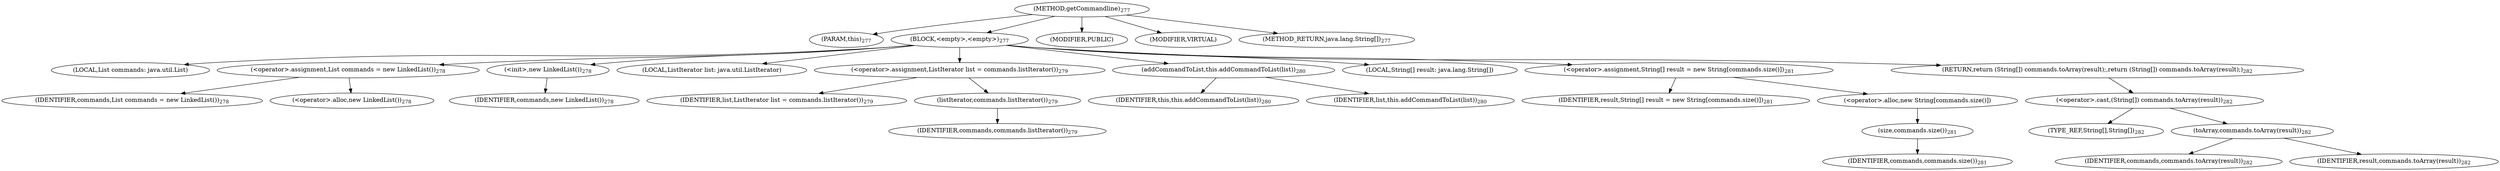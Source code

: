 digraph "getCommandline" {  
"478" [label = <(METHOD,getCommandline)<SUB>277</SUB>> ]
"48" [label = <(PARAM,this)<SUB>277</SUB>> ]
"479" [label = <(BLOCK,&lt;empty&gt;,&lt;empty&gt;)<SUB>277</SUB>> ]
"46" [label = <(LOCAL,List commands: java.util.List)> ]
"480" [label = <(&lt;operator&gt;.assignment,List commands = new LinkedList())<SUB>278</SUB>> ]
"481" [label = <(IDENTIFIER,commands,List commands = new LinkedList())<SUB>278</SUB>> ]
"482" [label = <(&lt;operator&gt;.alloc,new LinkedList())<SUB>278</SUB>> ]
"483" [label = <(&lt;init&gt;,new LinkedList())<SUB>278</SUB>> ]
"45" [label = <(IDENTIFIER,commands,new LinkedList())<SUB>278</SUB>> ]
"484" [label = <(LOCAL,ListIterator list: java.util.ListIterator)> ]
"485" [label = <(&lt;operator&gt;.assignment,ListIterator list = commands.listIterator())<SUB>279</SUB>> ]
"486" [label = <(IDENTIFIER,list,ListIterator list = commands.listIterator())<SUB>279</SUB>> ]
"487" [label = <(listIterator,commands.listIterator())<SUB>279</SUB>> ]
"488" [label = <(IDENTIFIER,commands,commands.listIterator())<SUB>279</SUB>> ]
"489" [label = <(addCommandToList,this.addCommandToList(list))<SUB>280</SUB>> ]
"47" [label = <(IDENTIFIER,this,this.addCommandToList(list))<SUB>280</SUB>> ]
"490" [label = <(IDENTIFIER,list,this.addCommandToList(list))<SUB>280</SUB>> ]
"491" [label = <(LOCAL,String[] result: java.lang.String[])> ]
"492" [label = <(&lt;operator&gt;.assignment,String[] result = new String[commands.size()])<SUB>281</SUB>> ]
"493" [label = <(IDENTIFIER,result,String[] result = new String[commands.size()])<SUB>281</SUB>> ]
"494" [label = <(&lt;operator&gt;.alloc,new String[commands.size()])> ]
"495" [label = <(size,commands.size())<SUB>281</SUB>> ]
"496" [label = <(IDENTIFIER,commands,commands.size())<SUB>281</SUB>> ]
"497" [label = <(RETURN,return (String[]) commands.toArray(result);,return (String[]) commands.toArray(result);)<SUB>282</SUB>> ]
"498" [label = <(&lt;operator&gt;.cast,(String[]) commands.toArray(result))<SUB>282</SUB>> ]
"499" [label = <(TYPE_REF,String[],String[])<SUB>282</SUB>> ]
"500" [label = <(toArray,commands.toArray(result))<SUB>282</SUB>> ]
"501" [label = <(IDENTIFIER,commands,commands.toArray(result))<SUB>282</SUB>> ]
"502" [label = <(IDENTIFIER,result,commands.toArray(result))<SUB>282</SUB>> ]
"503" [label = <(MODIFIER,PUBLIC)> ]
"504" [label = <(MODIFIER,VIRTUAL)> ]
"505" [label = <(METHOD_RETURN,java.lang.String[])<SUB>277</SUB>> ]
  "478" -> "48" 
  "478" -> "479" 
  "478" -> "503" 
  "478" -> "504" 
  "478" -> "505" 
  "479" -> "46" 
  "479" -> "480" 
  "479" -> "483" 
  "479" -> "484" 
  "479" -> "485" 
  "479" -> "489" 
  "479" -> "491" 
  "479" -> "492" 
  "479" -> "497" 
  "480" -> "481" 
  "480" -> "482" 
  "483" -> "45" 
  "485" -> "486" 
  "485" -> "487" 
  "487" -> "488" 
  "489" -> "47" 
  "489" -> "490" 
  "492" -> "493" 
  "492" -> "494" 
  "494" -> "495" 
  "495" -> "496" 
  "497" -> "498" 
  "498" -> "499" 
  "498" -> "500" 
  "500" -> "501" 
  "500" -> "502" 
}

